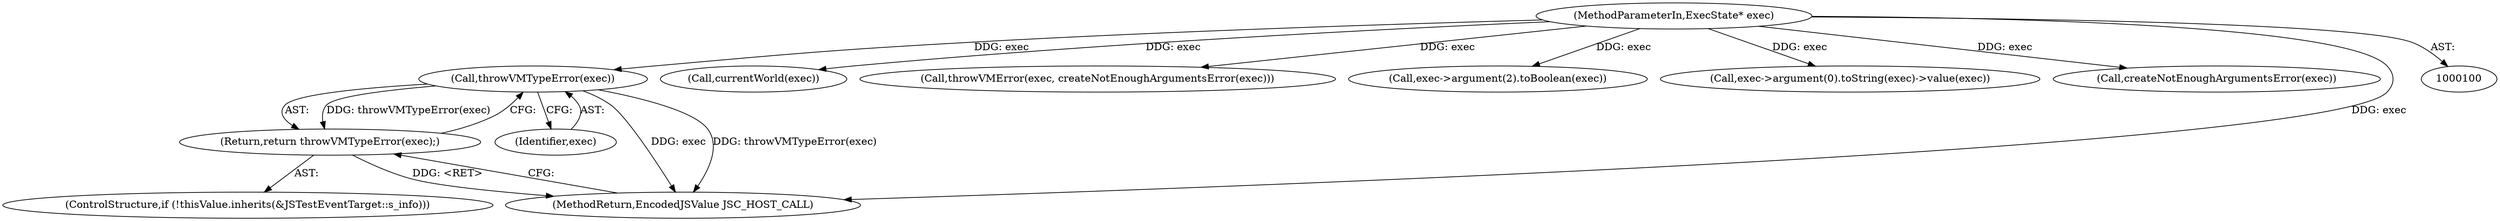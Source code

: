 digraph "0_Chrome_b944f670bb7a8a919daac497a4ea0536c954c201_12@pointer" {
"1000113" [label="(Call,throwVMTypeError(exec))"];
"1000101" [label="(MethodParameterIn,ExecState* exec)"];
"1000112" [label="(Return,return throwVMTypeError(exec);)"];
"1000114" [label="(Identifier,exec)"];
"1000156" [label="(Call,currentWorld(exec))"];
"1000113" [label="(Call,throwVMTypeError(exec))"];
"1000132" [label="(Call,throwVMError(exec, createNotEnoughArgumentsError(exec)))"];
"1000112" [label="(Return,return throwVMTypeError(exec);)"];
"1000158" [label="(Call,exec->argument(2).toBoolean(exec))"];
"1000149" [label="(Call,exec->argument(0).toString(exec)->value(exec))"];
"1000107" [label="(ControlStructure,if (!thisValue.inherits(&JSTestEventTarget::s_info)))"];
"1000101" [label="(MethodParameterIn,ExecState* exec)"];
"1000134" [label="(Call,createNotEnoughArgumentsError(exec))"];
"1000163" [label="(MethodReturn,EncodedJSValue JSC_HOST_CALL)"];
"1000113" -> "1000112"  [label="AST: "];
"1000113" -> "1000114"  [label="CFG: "];
"1000114" -> "1000113"  [label="AST: "];
"1000112" -> "1000113"  [label="CFG: "];
"1000113" -> "1000163"  [label="DDG: exec"];
"1000113" -> "1000163"  [label="DDG: throwVMTypeError(exec)"];
"1000113" -> "1000112"  [label="DDG: throwVMTypeError(exec)"];
"1000101" -> "1000113"  [label="DDG: exec"];
"1000101" -> "1000100"  [label="AST: "];
"1000101" -> "1000163"  [label="DDG: exec"];
"1000101" -> "1000132"  [label="DDG: exec"];
"1000101" -> "1000134"  [label="DDG: exec"];
"1000101" -> "1000149"  [label="DDG: exec"];
"1000101" -> "1000156"  [label="DDG: exec"];
"1000101" -> "1000158"  [label="DDG: exec"];
"1000112" -> "1000107"  [label="AST: "];
"1000163" -> "1000112"  [label="CFG: "];
"1000112" -> "1000163"  [label="DDG: <RET>"];
}
